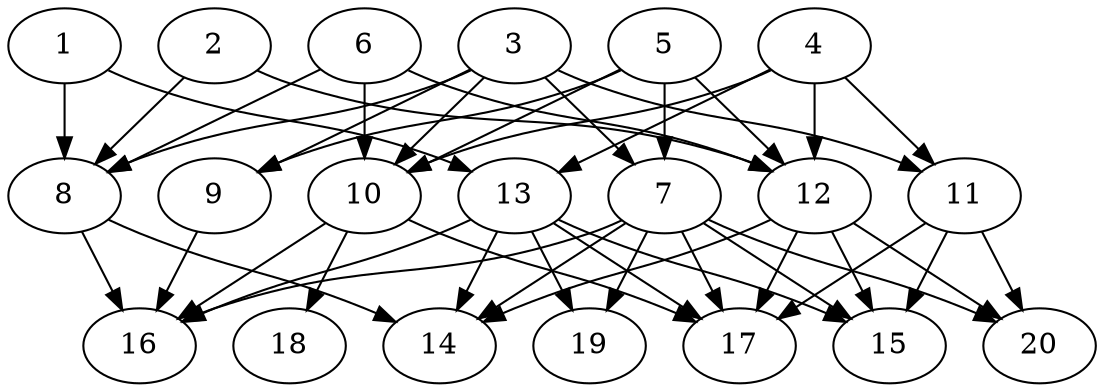 // DAG automatically generated by daggen at Tue Jul 23 14:29:40 2019
// ./daggen --dot -n 20 --ccr 0.5 --fat 0.7 --regular 0.5 --density 0.7 --mindata 5242880 --maxdata 52428800 
digraph G {
  1 [size="15986688", alpha="0.18", expect_size="7993344"] 
  1 -> 8 [size ="7993344"]
  1 -> 13 [size ="7993344"]
  2 [size="11094016", alpha="0.17", expect_size="5547008"] 
  2 -> 8 [size ="5547008"]
  2 -> 12 [size ="5547008"]
  3 [size="62070784", alpha="0.07", expect_size="31035392"] 
  3 -> 7 [size ="31035392"]
  3 -> 8 [size ="31035392"]
  3 -> 9 [size ="31035392"]
  3 -> 10 [size ="31035392"]
  3 -> 11 [size ="31035392"]
  4 [size="35440640", alpha="0.09", expect_size="17720320"] 
  4 -> 10 [size ="17720320"]
  4 -> 11 [size ="17720320"]
  4 -> 12 [size ="17720320"]
  4 -> 13 [size ="17720320"]
  5 [size="30017536", alpha="0.02", expect_size="15008768"] 
  5 -> 7 [size ="15008768"]
  5 -> 9 [size ="15008768"]
  5 -> 10 [size ="15008768"]
  5 -> 12 [size ="15008768"]
  6 [size="18173952", alpha="0.12", expect_size="9086976"] 
  6 -> 8 [size ="9086976"]
  6 -> 10 [size ="9086976"]
  6 -> 12 [size ="9086976"]
  7 [size="85536768", alpha="0.11", expect_size="42768384"] 
  7 -> 14 [size ="42768384"]
  7 -> 15 [size ="42768384"]
  7 -> 16 [size ="42768384"]
  7 -> 17 [size ="42768384"]
  7 -> 19 [size ="42768384"]
  7 -> 20 [size ="42768384"]
  8 [size="57290752", alpha="0.07", expect_size="28645376"] 
  8 -> 14 [size ="28645376"]
  8 -> 16 [size ="28645376"]
  9 [size="102543360", alpha="0.04", expect_size="51271680"] 
  9 -> 16 [size ="51271680"]
  10 [size="67129344", alpha="0.13", expect_size="33564672"] 
  10 -> 16 [size ="33564672"]
  10 -> 17 [size ="33564672"]
  10 -> 18 [size ="33564672"]
  11 [size="46409728", alpha="0.09", expect_size="23204864"] 
  11 -> 15 [size ="23204864"]
  11 -> 17 [size ="23204864"]
  11 -> 20 [size ="23204864"]
  12 [size="38481920", alpha="0.05", expect_size="19240960"] 
  12 -> 14 [size ="19240960"]
  12 -> 15 [size ="19240960"]
  12 -> 17 [size ="19240960"]
  12 -> 20 [size ="19240960"]
  13 [size="22722560", alpha="0.00", expect_size="11361280"] 
  13 -> 14 [size ="11361280"]
  13 -> 15 [size ="11361280"]
  13 -> 16 [size ="11361280"]
  13 -> 17 [size ="11361280"]
  13 -> 19 [size ="11361280"]
  14 [size="53942272", alpha="0.01", expect_size="26971136"] 
  15 [size="94582784", alpha="0.03", expect_size="47291392"] 
  16 [size="104269824", alpha="0.08", expect_size="52134912"] 
  17 [size="66818048", alpha="0.16", expect_size="33409024"] 
  18 [size="24365056", alpha="0.07", expect_size="12182528"] 
  19 [size="59258880", alpha="0.03", expect_size="29629440"] 
  20 [size="78280704", alpha="0.04", expect_size="39140352"] 
}
